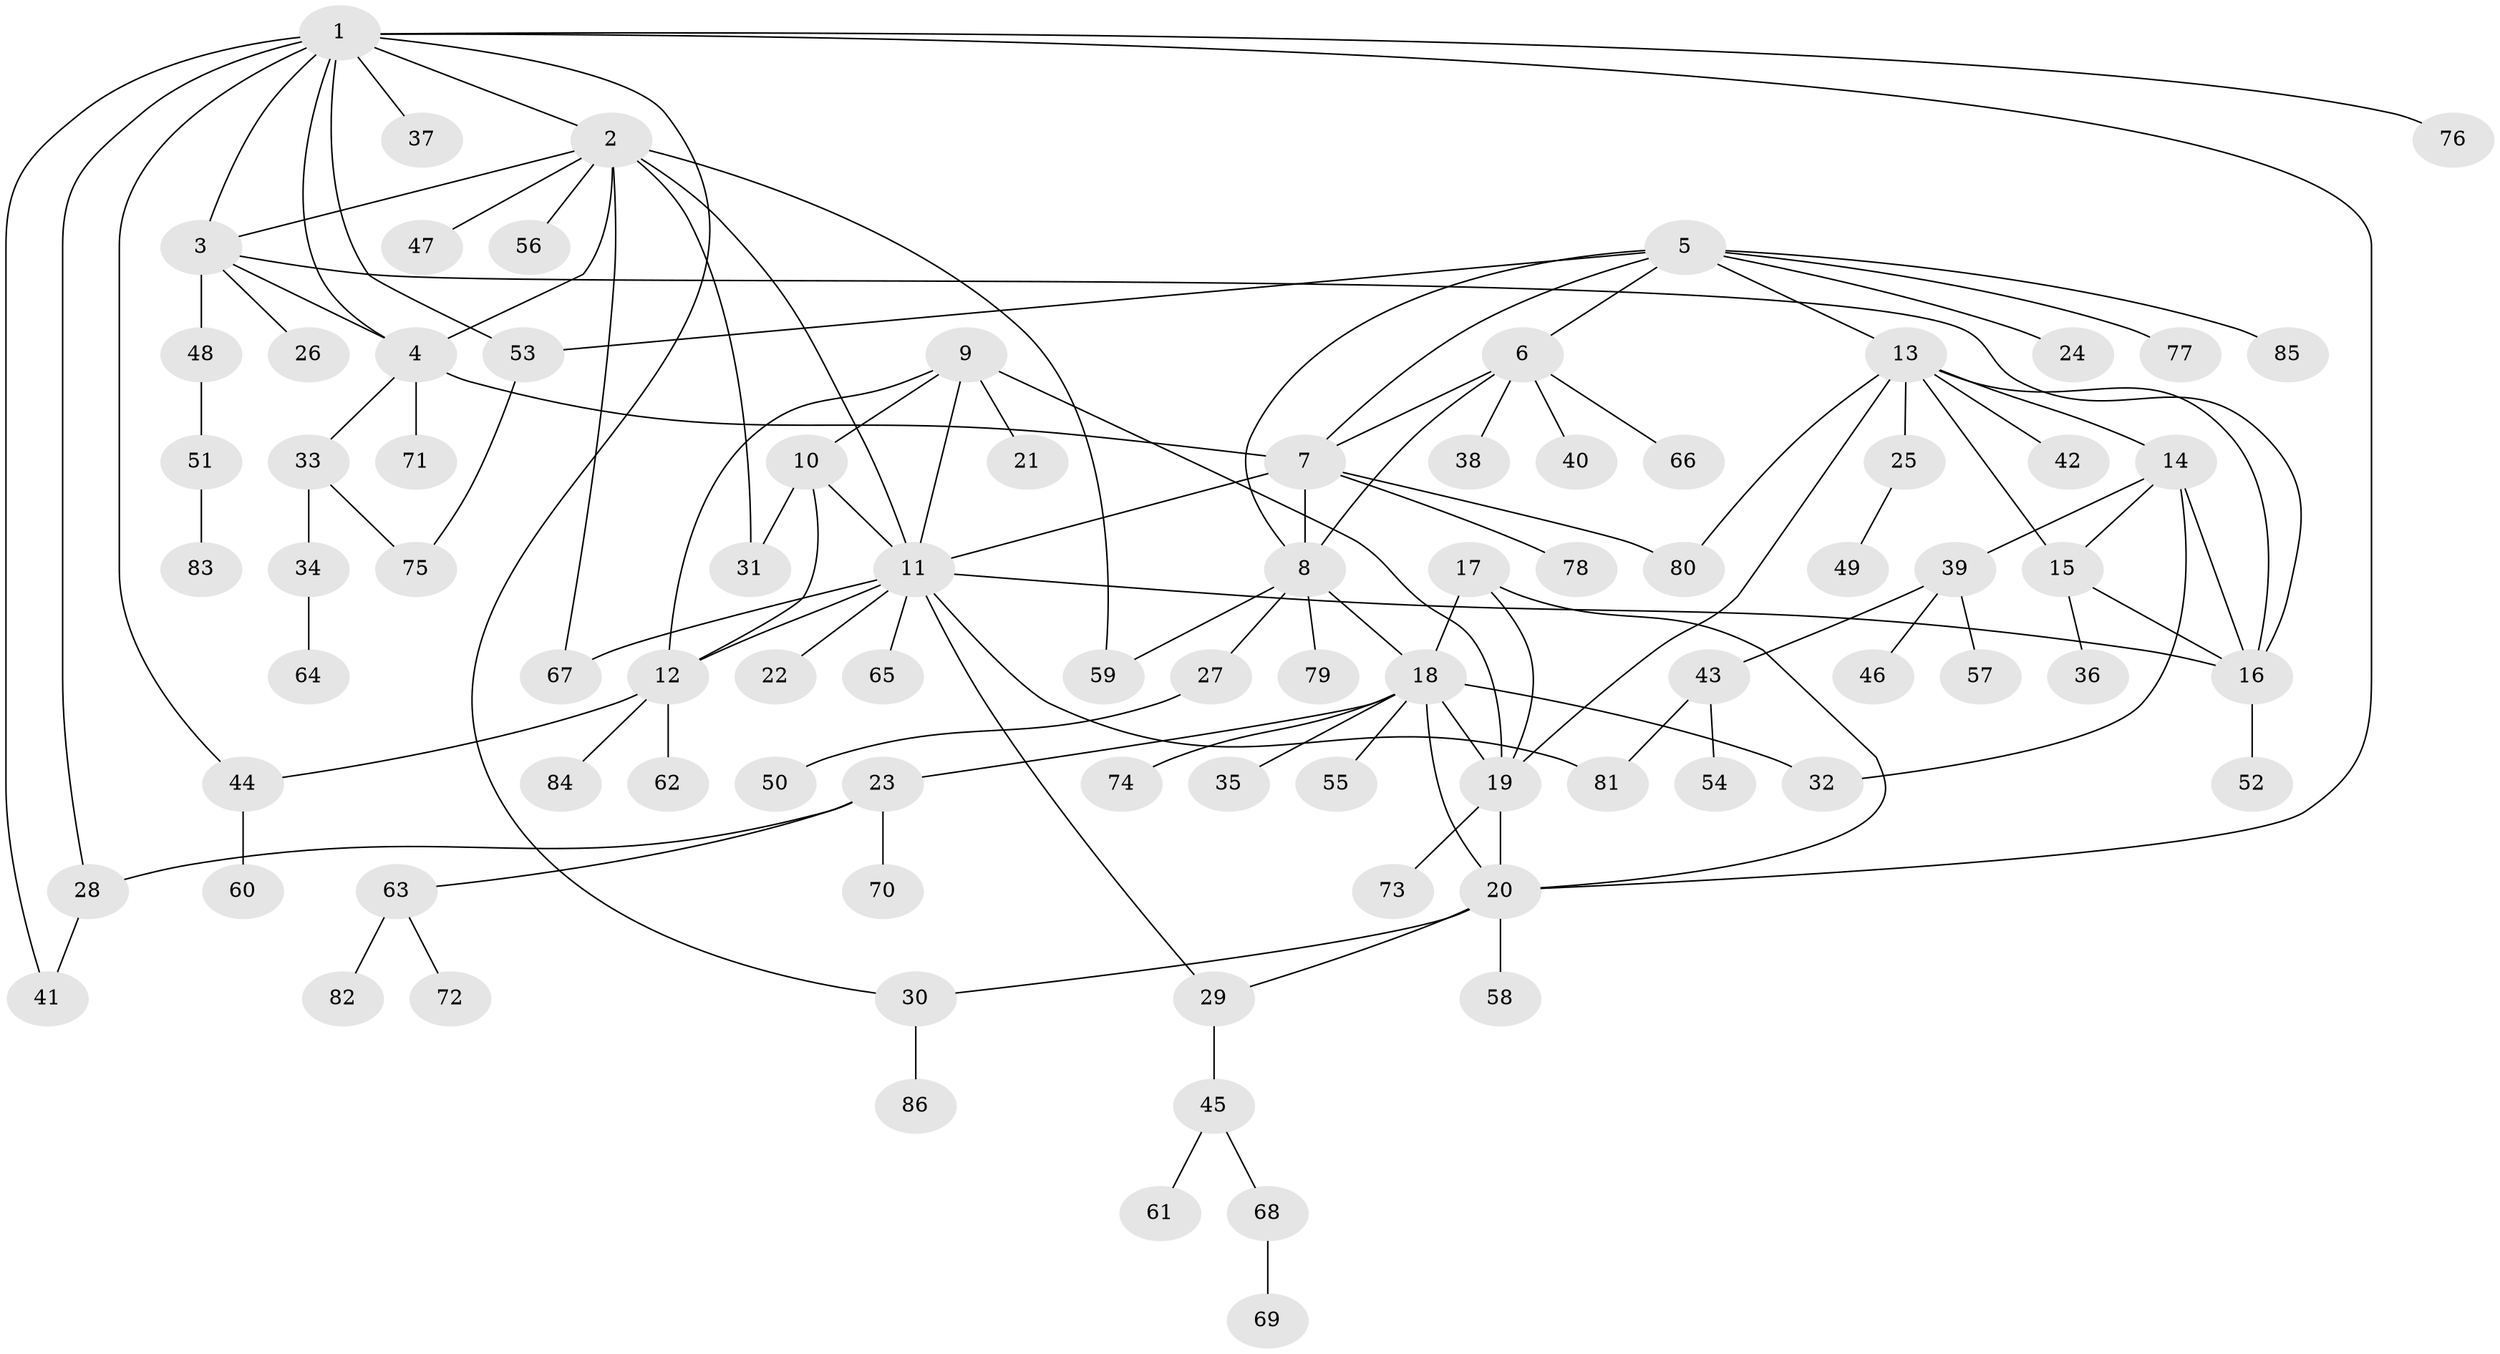 // coarse degree distribution, {1: 0.3076923076923077, 8: 0.07692307692307693, 4: 0.23076923076923078, 5: 0.07692307692307693, 3: 0.11538461538461539, 7: 0.038461538461538464, 6: 0.07692307692307693, 2: 0.07692307692307693}
// Generated by graph-tools (version 1.1) at 2025/37/03/04/25 23:37:31]
// undirected, 86 vertices, 119 edges
graph export_dot {
  node [color=gray90,style=filled];
  1;
  2;
  3;
  4;
  5;
  6;
  7;
  8;
  9;
  10;
  11;
  12;
  13;
  14;
  15;
  16;
  17;
  18;
  19;
  20;
  21;
  22;
  23;
  24;
  25;
  26;
  27;
  28;
  29;
  30;
  31;
  32;
  33;
  34;
  35;
  36;
  37;
  38;
  39;
  40;
  41;
  42;
  43;
  44;
  45;
  46;
  47;
  48;
  49;
  50;
  51;
  52;
  53;
  54;
  55;
  56;
  57;
  58;
  59;
  60;
  61;
  62;
  63;
  64;
  65;
  66;
  67;
  68;
  69;
  70;
  71;
  72;
  73;
  74;
  75;
  76;
  77;
  78;
  79;
  80;
  81;
  82;
  83;
  84;
  85;
  86;
  1 -- 2;
  1 -- 3;
  1 -- 4;
  1 -- 20;
  1 -- 28;
  1 -- 30;
  1 -- 37;
  1 -- 41;
  1 -- 44;
  1 -- 53;
  1 -- 76;
  2 -- 3;
  2 -- 4;
  2 -- 11;
  2 -- 31;
  2 -- 47;
  2 -- 56;
  2 -- 59;
  2 -- 67;
  3 -- 4;
  3 -- 16;
  3 -- 26;
  3 -- 48;
  4 -- 7;
  4 -- 33;
  4 -- 71;
  5 -- 6;
  5 -- 7;
  5 -- 8;
  5 -- 13;
  5 -- 24;
  5 -- 53;
  5 -- 77;
  5 -- 85;
  6 -- 7;
  6 -- 8;
  6 -- 38;
  6 -- 40;
  6 -- 66;
  7 -- 8;
  7 -- 11;
  7 -- 78;
  7 -- 80;
  8 -- 18;
  8 -- 27;
  8 -- 59;
  8 -- 79;
  9 -- 10;
  9 -- 11;
  9 -- 12;
  9 -- 19;
  9 -- 21;
  10 -- 11;
  10 -- 12;
  10 -- 31;
  11 -- 12;
  11 -- 16;
  11 -- 22;
  11 -- 29;
  11 -- 65;
  11 -- 67;
  11 -- 81;
  12 -- 44;
  12 -- 62;
  12 -- 84;
  13 -- 14;
  13 -- 15;
  13 -- 16;
  13 -- 19;
  13 -- 25;
  13 -- 42;
  13 -- 80;
  14 -- 15;
  14 -- 16;
  14 -- 32;
  14 -- 39;
  15 -- 16;
  15 -- 36;
  16 -- 52;
  17 -- 18;
  17 -- 19;
  17 -- 20;
  18 -- 19;
  18 -- 20;
  18 -- 23;
  18 -- 32;
  18 -- 35;
  18 -- 55;
  18 -- 74;
  19 -- 20;
  19 -- 73;
  20 -- 29;
  20 -- 30;
  20 -- 58;
  23 -- 28;
  23 -- 63;
  23 -- 70;
  25 -- 49;
  27 -- 50;
  28 -- 41;
  29 -- 45;
  30 -- 86;
  33 -- 34;
  33 -- 75;
  34 -- 64;
  39 -- 43;
  39 -- 46;
  39 -- 57;
  43 -- 54;
  43 -- 81;
  44 -- 60;
  45 -- 61;
  45 -- 68;
  48 -- 51;
  51 -- 83;
  53 -- 75;
  63 -- 72;
  63 -- 82;
  68 -- 69;
}
